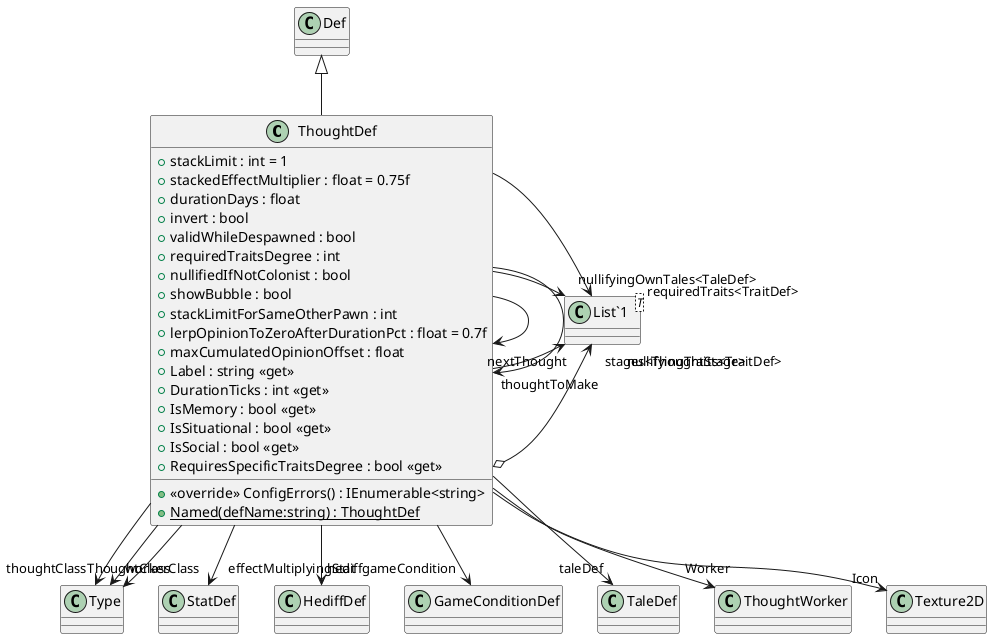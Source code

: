 @startuml
class ThoughtDef {
    + stackLimit : int = 1
    + stackedEffectMultiplier : float = 0.75f
    + durationDays : float
    + invert : bool
    + validWhileDespawned : bool
    + requiredTraitsDegree : int
    + nullifiedIfNotColonist : bool
    + showBubble : bool
    + stackLimitForSameOtherPawn : int
    + lerpOpinionToZeroAfterDurationPct : float = 0.7f
    + maxCumulatedOpinionOffset : float
    + Label : string <<get>>
    + DurationTicks : int <<get>>
    + IsMemory : bool <<get>>
    + IsSituational : bool <<get>>
    + IsSocial : bool <<get>>
    + RequiresSpecificTraitsDegree : bool <<get>>
    + <<override>> ConfigErrors() : IEnumerable<string>
    + {static} Named(defName:string) : ThoughtDef
}
class "List`1"<T> {
}
Def <|-- ThoughtDef
ThoughtDef --> "thoughtClass" Type
ThoughtDef --> "workerClass" Type
ThoughtDef o-> "stages<ThoughtStage>" "List`1"
ThoughtDef --> "nextThought" ThoughtDef
ThoughtDef --> "nullifyingTraits<TraitDef>" "List`1"
ThoughtDef --> "nullifyingOwnTales<TaleDef>" "List`1"
ThoughtDef --> "requiredTraits<TraitDef>" "List`1"
ThoughtDef --> "effectMultiplyingStat" StatDef
ThoughtDef --> "hediff" HediffDef
ThoughtDef --> "gameCondition" GameConditionDef
ThoughtDef --> "thoughtToMake" ThoughtDef
ThoughtDef --> "taleDef" TaleDef
ThoughtDef --> "Worker" ThoughtWorker
ThoughtDef --> "ThoughtClass" Type
ThoughtDef --> "Icon" Texture2D
@enduml

